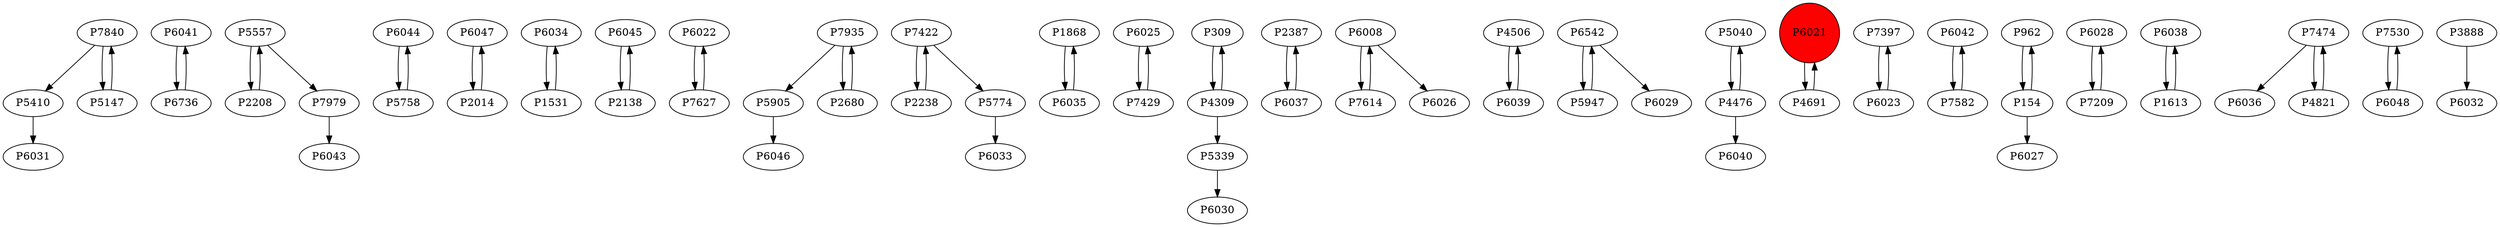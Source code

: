 digraph {
	P7840 -> P5410
	P6041 -> P6736
	P5557 -> P2208
	P6044 -> P5758
	P6047 -> P2014
	P6034 -> P1531
	P6045 -> P2138
	P6022 -> P7627
	P7627 -> P6022
	P7935 -> P5905
	P7979 -> P6043
	P7422 -> P2238
	P1868 -> P6035
	P6025 -> P7429
	P2208 -> P5557
	P2238 -> P7422
	P309 -> P4309
	P2387 -> P6037
	P6008 -> P7614
	P6008 -> P6026
	P7935 -> P2680
	P7422 -> P5774
	P4506 -> P6039
	P4309 -> P309
	P6542 -> P5947
	P5040 -> P4476
	P6021 -> P4691
	P6035 -> P1868
	P7397 -> P6023
	P4309 -> P5339
	P6736 -> P6041
	P6042 -> P7582
	P962 -> P154
	P1531 -> P6034
	P6028 -> P7209
	P6038 -> P1613
	P7614 -> P6008
	P5758 -> P6044
	P4691 -> P6021
	P5947 -> P6542
	P6023 -> P7397
	P7474 -> P6036
	P6542 -> P6029
	P1613 -> P6038
	P6039 -> P4506
	P7530 -> P6048
	P5147 -> P7840
	P4476 -> P6040
	P7209 -> P6028
	P6048 -> P7530
	P2680 -> P7935
	P5905 -> P6046
	P5557 -> P7979
	P7429 -> P6025
	P2138 -> P6045
	P7840 -> P5147
	P154 -> P6027
	P154 -> P962
	P3888 -> P6032
	P5339 -> P6030
	P4476 -> P5040
	P6037 -> P2387
	P5410 -> P6031
	P7474 -> P4821
	P7582 -> P6042
	P5774 -> P6033
	P4821 -> P7474
	P2014 -> P6047
	P6021 [shape=circle]
	P6021 [style=filled]
	P6021 [fillcolor=red]
}